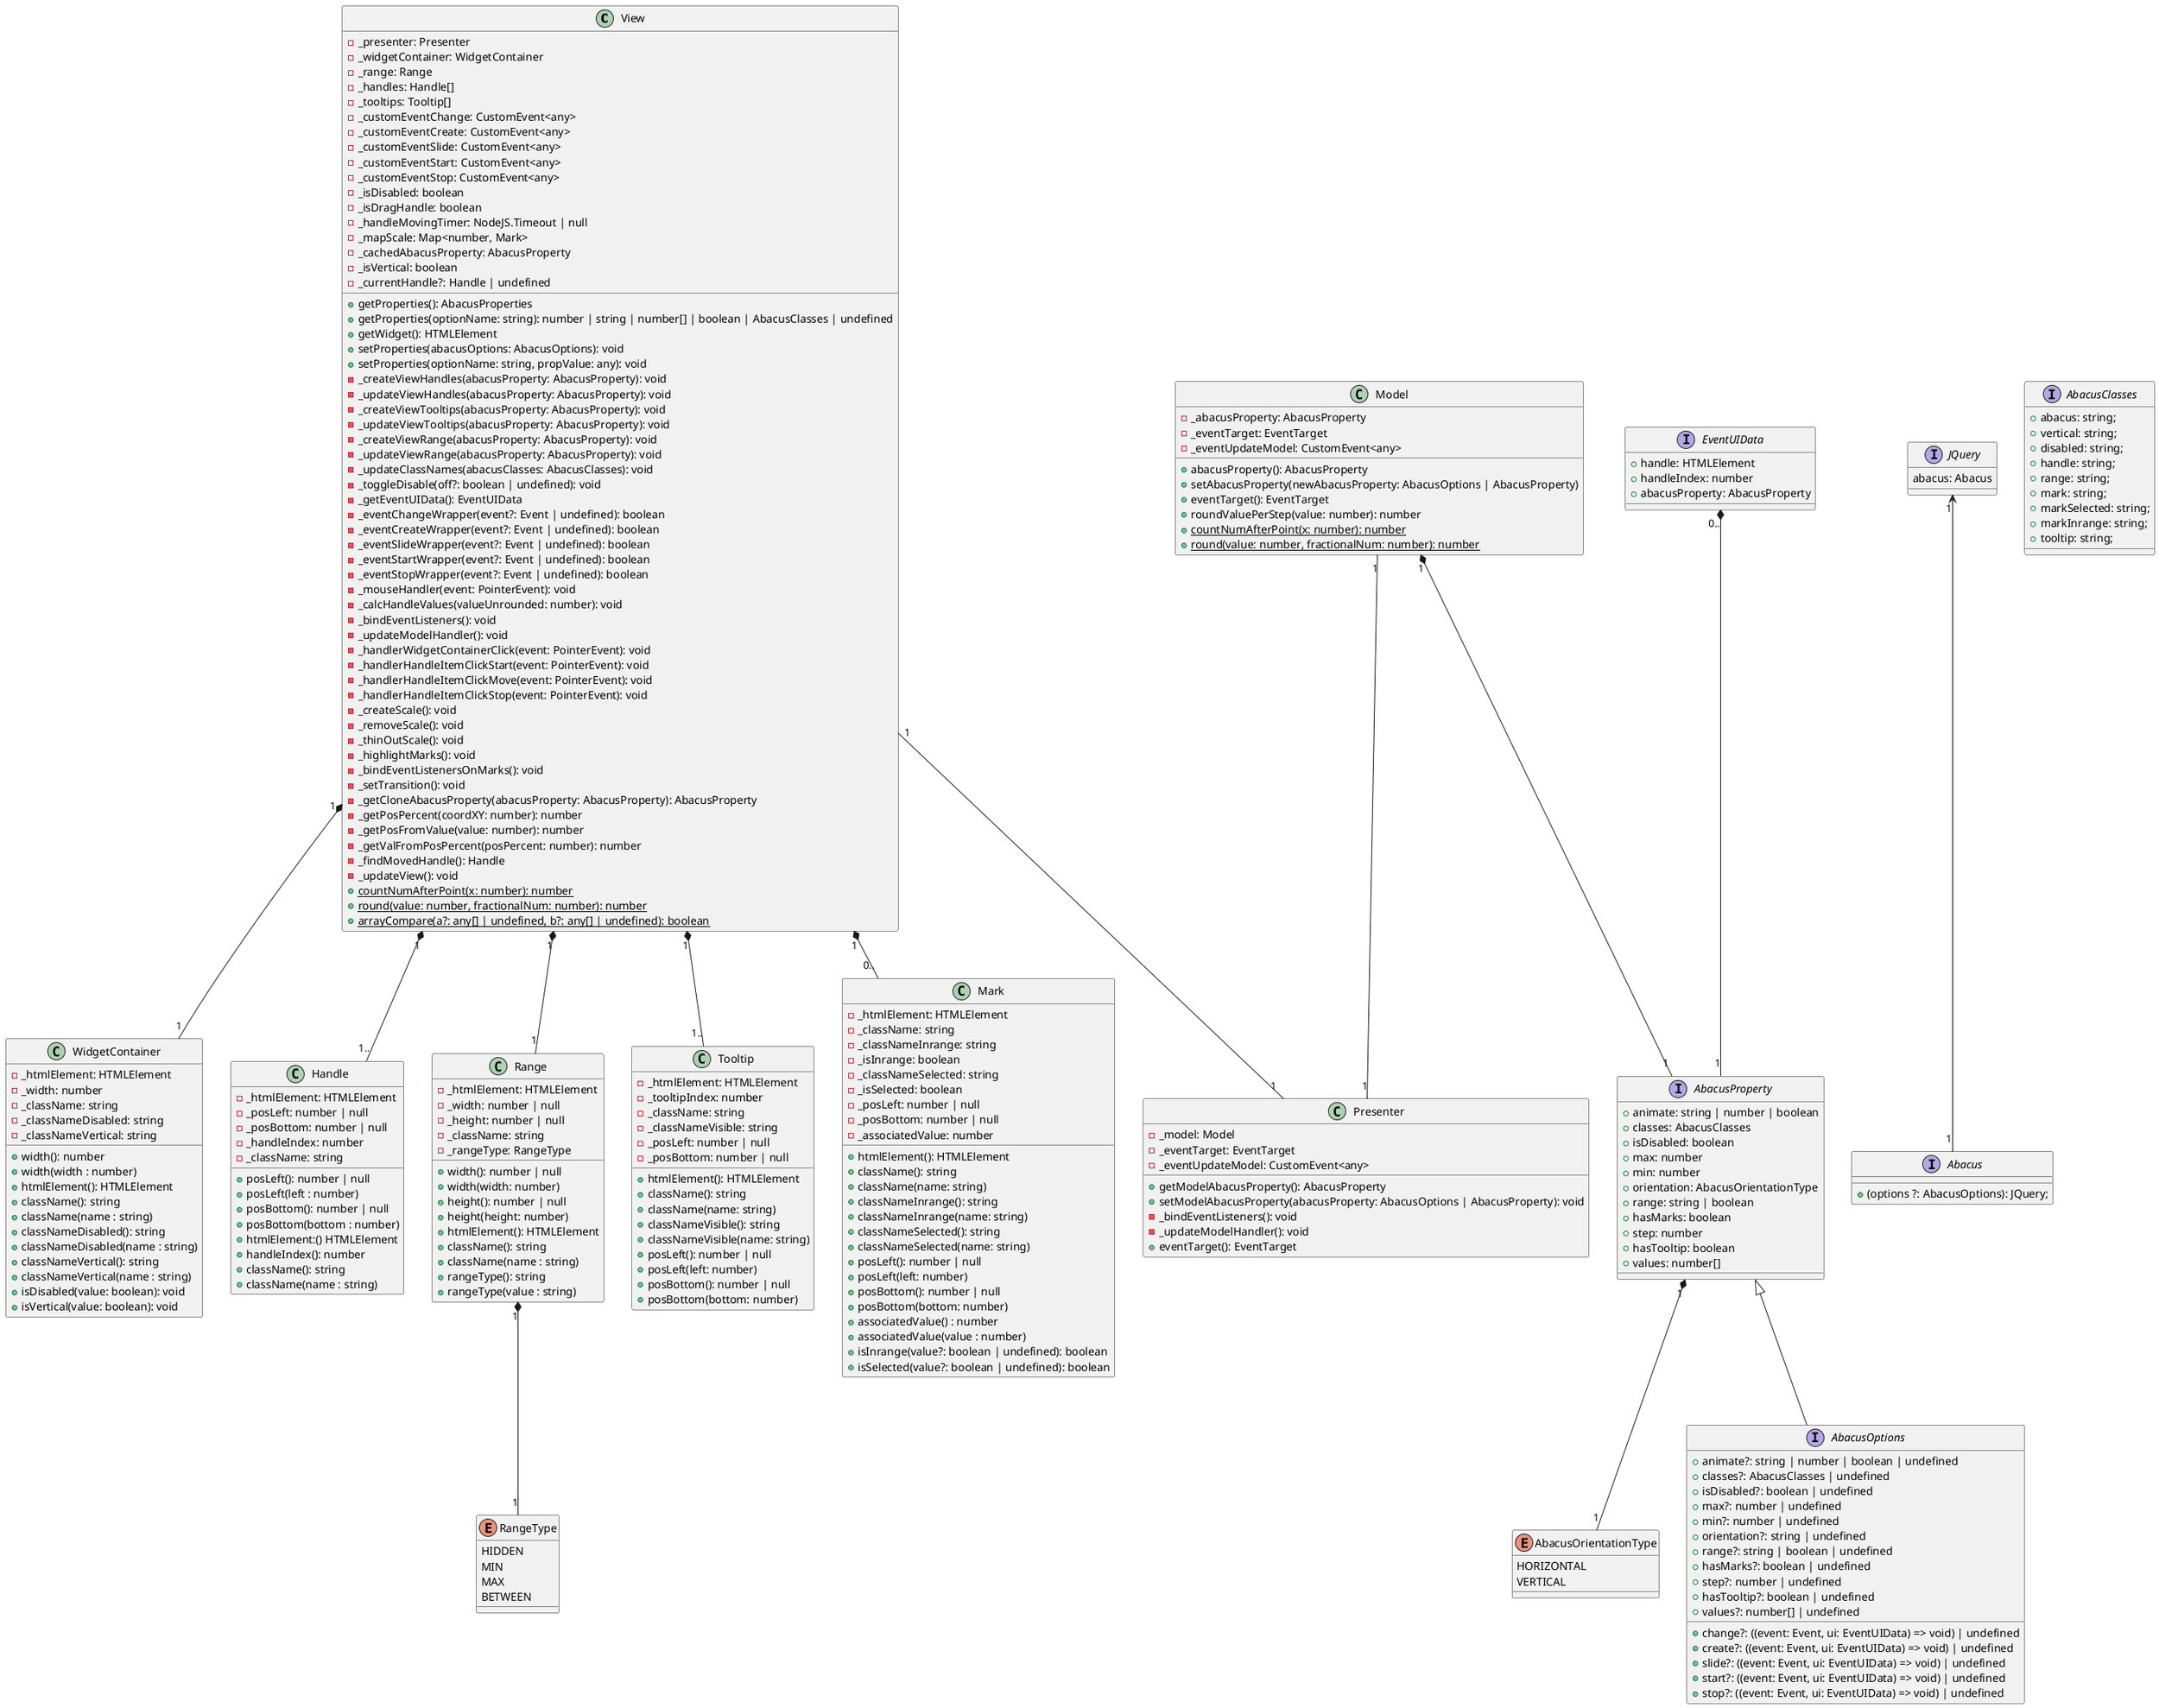 @startuml
View "1" *-- "1" WidgetContainer
View "1" *-- "1.." Handle
View "1" *-- "1" Range
View "1" *-- "1.." Tooltip
View "1" *-- "0.." Mark
Range "1" *-- "1" RangeType

View "1" -- "1" Presenter
Model "1" -- "1" Presenter

AbacusProperty "1" *-- "1" AbacusOrientationType
AbacusProperty <|-- AbacusOptions
Model "1" *-- "1" AbacusProperty
EventUIData "0.." *-- "1" AbacusProperty

JQuery "1" <-- "1" Abacus

enum AbacusOrientationType {
    HORIZONTAL
    VERTICAL
}

class Model {
    -_abacusProperty: AbacusProperty
    -_eventTarget: EventTarget
    -_eventUpdateModel: CustomEvent<any>
    +abacusProperty(): AbacusProperty
    +setAbacusProperty(newAbacusProperty: AbacusOptions | AbacusProperty)
    +eventTarget(): EventTarget
    +roundValuePerStep(value: number): number
    +{static} countNumAfterPoint(x: number): number
    +{static} round(value: number, fractionalNum: number): number
}
class Presenter {
    -_model: Model
    -_eventTarget: EventTarget
    -_eventUpdateModel: CustomEvent<any>
    +getModelAbacusProperty(): AbacusProperty
    +setModelAbacusProperty(abacusProperty: AbacusOptions | AbacusProperty): void
    -_bindEventListeners(): void
    -_updateModelHandler(): void
    +eventTarget(): EventTarget
}
class WidgetContainer {
    -_htmlElement: HTMLElement
    -_width: number
    -_className: string
    -_classNameDisabled: string
    -_classNameVertical: string
    +width(): number
    +width(width : number)
    +htmlElement(): HTMLElement
    +className(): string
    +className(name : string)
    +classNameDisabled(): string
    +classNameDisabled(name : string)
    +classNameVertical(): string
    +classNameVertical(name : string)
    +isDisabled(value: boolean): void
    +isVertical(value: boolean): void
}
class Handle {
    -_htmlElement: HTMLElement
    -_posLeft: number | null
    -_posBottom: number | null
    -_handleIndex: number
    -_className: string
    +posLeft(): number | null
    +posLeft(left : number)
    +posBottom(): number | null
    +posBottom(bottom : number)
    +htmlElement:() HTMLElement
    +handleIndex(): number
    +className(): string
    +className(name : string)
}
class Range {
    -_htmlElement: HTMLElement
    -_width: number | null
    -_height: number | null
    -_className: string
    -_rangeType: RangeType
    +width(): number | null
    +width(width: number)
    +height(): number | null
    +height(height: number)
    +htmlElement(): HTMLElement
    +className(): string
    +className(name : string)
    +rangeType(): string
    +rangeType(value : string)
}
enum RangeType {
    HIDDEN
    MIN
    MAX
    BETWEEN
}
class Mark {
    -_htmlElement: HTMLElement
    -_className: string
    -_classNameInrange: string
    -_isInrange: boolean
    -_classNameSelected: string
    -_isSelected: boolean
    -_posLeft: number | null
    -_posBottom: number | null
    -_associatedValue: number
    +htmlElement(): HTMLElement
    +className(): string
    +className(name: string)
    +classNameInrange(): string
    +classNameInrange(name: string)
    +classNameSelected(): string
    +classNameSelected(name: string)
    +posLeft(): number | null
    +posLeft(left: number)
    +posBottom(): number | null
    +posBottom(bottom: number)
    +associatedValue() : number
    +associatedValue(value : number)
    +isInrange(value?: boolean | undefined): boolean
    +isSelected(value?: boolean | undefined): boolean
}
class Tooltip {
    -_htmlElement: HTMLElement
    -_tooltipIndex: number
    -_className: string
    -_classNameVisible: string
    -_posLeft: number | null
    -_posBottom: number | null
    +htmlElement(): HTMLElement
    +className(): string
    +className(name: string)
    +classNameVisible(): string
    +classNameVisible(name: string)
    +posLeft(): number | null
    +posLeft(left: number)
    +posBottom(): number | null
    +posBottom(bottom: number)
}
class View {
    -_presenter: Presenter
    -_widgetContainer: WidgetContainer
    -_range: Range
    -_handles: Handle[]
    -_tooltips: Tooltip[]
    -_customEventChange: CustomEvent<any>
    -_customEventCreate: CustomEvent<any>
    -_customEventSlide: CustomEvent<any>
    -_customEventStart: CustomEvent<any>
    -_customEventStop: CustomEvent<any>
    -_isDisabled: boolean
    -_isDragHandle: boolean
    -_handleMovingTimer: NodeJS.Timeout | null
    -_mapScale: Map<number, Mark>
    -_cachedAbacusProperty: AbacusProperty
    -_isVertical: boolean
    -_currentHandle?: Handle | undefined
    +getProperties(): AbacusProperties
    +getProperties(optionName: string): number | string | number[] | boolean | AbacusClasses | undefined
    +getWidget(): HTMLElement
    +setProperties(abacusOptions: AbacusOptions): void
    +setProperties(optionName: string, propValue: any): void
    -_createViewHandles(abacusProperty: AbacusProperty): void
    -_updateViewHandles(abacusProperty: AbacusProperty): void
    -_createViewTooltips(abacusProperty: AbacusProperty): void
    -_updateViewTooltips(abacusProperty: AbacusProperty): void
    -_createViewRange(abacusProperty: AbacusProperty): void
    -_updateViewRange(abacusProperty: AbacusProperty): void
    -_updateClassNames(abacusClasses: AbacusClasses): void
    -_toggleDisable(off?: boolean | undefined): void
    -_getEventUIData(): EventUIData
    -_eventChangeWrapper(event?: Event | undefined): boolean
    -_eventCreateWrapper(event?: Event | undefined): boolean
    -_eventSlideWrapper(event?: Event | undefined): boolean
    -_eventStartWrapper(event?: Event | undefined): boolean
    -_eventStopWrapper(event?: Event | undefined): boolean
    -_mouseHandler(event: PointerEvent): void
    -_calcHandleValues(valueUnrounded: number): void
    -_bindEventListeners(): void
    -_updateModelHandler(): void
    -_handlerWidgetContainerClick(event: PointerEvent): void
    -_handlerHandleItemClickStart(event: PointerEvent): void
    -_handlerHandleItemClickMove(event: PointerEvent): void
    -_handlerHandleItemClickStop(event: PointerEvent): void
    -_createScale(): void
    -_removeScale(): void
    -_thinOutScale(): void
    -_highlightMarks(): void
    -_bindEventListenersOnMarks(): void
    -_setTransition(): void
    -_getCloneAbacusProperty(abacusProperty: AbacusProperty): AbacusProperty
    -_getPosPercent(coordXY: number): number
    -_getPosFromValue(value: number): number
    -_getValFromPosPercent(posPercent: number): number
    -_findMovedHandle(): Handle
    -_updateView(): void
    +{static} countNumAfterPoint(x: number): number
    +{static} round(value: number, fractionalNum: number): number
    +{static} arrayCompare(a?: any[] | undefined, b?: any[] | undefined): boolean
}

interface AbacusClasses {
    +abacus: string;
    +vertical: string;
    +disabled: string;
    +handle: string;
    +range: string;
    +mark: string;
    +markSelected: string;
    +markInrange: string;
    +tooltip: string;
}

interface AbacusOptions {
    +animate?: string | number | boolean | undefined
    +classes?: AbacusClasses | undefined
    +isDisabled?: boolean | undefined
    +max?: number | undefined
    +min?: number | undefined
    +orientation?: string | undefined
    +range?: string | boolean | undefined
    +hasMarks?: boolean | undefined
    +step?: number | undefined
    +hasTooltip?: boolean | undefined
    +values?: number[] | undefined
    +change?: ((event: Event, ui: EventUIData) => void) | undefined
    +create?: ((event: Event, ui: EventUIData) => void) | undefined
    +slide?: ((event: Event, ui: EventUIData) => void) | undefined
    +start?: ((event: Event, ui: EventUIData) => void) | undefined
    +stop?: ((event: Event, ui: EventUIData) => void) | undefined
}

interface AbacusProperty {
    +animate: string | number | boolean
    +classes: AbacusClasses
    +isDisabled: boolean
    +max: number
    +min: number
    +orientation: AbacusOrientationType
    +range: string | boolean
    +hasMarks: boolean
    +step: number
    +hasTooltip: boolean
    +values: number[]
}

interface Abacus{
    +(options ?: AbacusOptions): JQuery;
}

interface JQuery{
    abacus: Abacus
}

interface EventUIData {
    +handle: HTMLElement
    +handleIndex: number
    +abacusProperty: AbacusProperty
}
@enduml